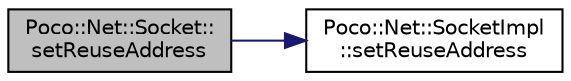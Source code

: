 digraph "Poco::Net::Socket::setReuseAddress"
{
 // LATEX_PDF_SIZE
  edge [fontname="Helvetica",fontsize="10",labelfontname="Helvetica",labelfontsize="10"];
  node [fontname="Helvetica",fontsize="10",shape=record];
  rankdir="LR";
  Node1 [label="Poco::Net::Socket::\lsetReuseAddress",height=0.2,width=0.4,color="black", fillcolor="grey75", style="filled", fontcolor="black",tooltip="Returns the value of the SO_KEEPALIVE socket option."];
  Node1 -> Node2 [color="midnightblue",fontsize="10",style="solid"];
  Node2 [label="Poco::Net::SocketImpl\l::setReuseAddress",height=0.2,width=0.4,color="black", fillcolor="white", style="filled",URL="$classPoco_1_1Net_1_1SocketImpl.html#ad9443b9ff4558ca50ee2810355714144",tooltip="Returns the value of the SO_KEEPALIVE socket option."];
}
